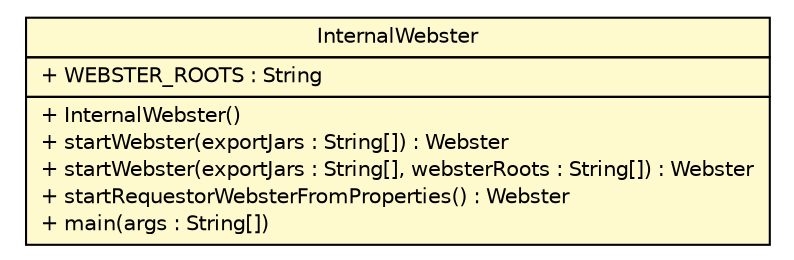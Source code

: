 #!/usr/local/bin/dot
#
# Class diagram 
# Generated by UMLGraph version R5_6 (http://www.umlgraph.org/)
#

digraph G {
	edge [fontname="Helvetica",fontsize=10,labelfontname="Helvetica",labelfontsize=10];
	node [fontname="Helvetica",fontsize=10,shape=plaintext];
	nodesep=0.25;
	ranksep=0.5;
	// sorcer.tools.webster.InternalWebster
	c178362 [label=<<table title="sorcer.tools.webster.InternalWebster" border="0" cellborder="1" cellspacing="0" cellpadding="2" port="p" bgcolor="lemonChiffon" href="./InternalWebster.html">
		<tr><td><table border="0" cellspacing="0" cellpadding="1">
<tr><td align="center" balign="center"> InternalWebster </td></tr>
		</table></td></tr>
		<tr><td><table border="0" cellspacing="0" cellpadding="1">
<tr><td align="left" balign="left"> + WEBSTER_ROOTS : String </td></tr>
		</table></td></tr>
		<tr><td><table border="0" cellspacing="0" cellpadding="1">
<tr><td align="left" balign="left"> + InternalWebster() </td></tr>
<tr><td align="left" balign="left"> + startWebster(exportJars : String[]) : Webster </td></tr>
<tr><td align="left" balign="left"> + startWebster(exportJars : String[], websterRoots : String[]) : Webster </td></tr>
<tr><td align="left" balign="left"> + startRequestorWebsterFromProperties() : Webster </td></tr>
<tr><td align="left" balign="left"> + main(args : String[]) </td></tr>
		</table></td></tr>
		</table>>, URL="./InternalWebster.html", fontname="Helvetica", fontcolor="black", fontsize=10.0];
}


